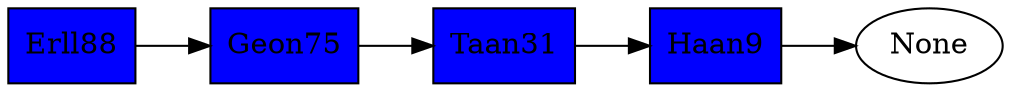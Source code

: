 digraph g{
rankdir=LR
<lista_juego.Nodo_juego instance at 0x1034460e0>[label = Erll88 shape =box, style=filled, fillcolor=blue] 
<lista_juego.Nodo_juego instance at 0x10384a758>[label = Geon75 shape =box, style=filled, fillcolor=blue] 
<lista_juego.Nodo_juego instance at 0x10384a950>[label = Taan31 shape =box, style=filled, fillcolor=blue] 
<lista_juego.Nodo_juego instance at 0x10384ab48>[label = Haan9 shape =box, style=filled, fillcolor=blue] 
<lista_juego.Nodo_juego instance at 0x1034460e0>-><lista_juego.Nodo_juego instance at 0x10384a758><lista_juego.Nodo_juego instance at 0x10384a758>-><lista_juego.Nodo_juego instance at 0x10384a950><lista_juego.Nodo_juego instance at 0x10384a950>-><lista_juego.Nodo_juego instance at 0x10384ab48><lista_juego.Nodo_juego instance at 0x10384ab48>->None}
